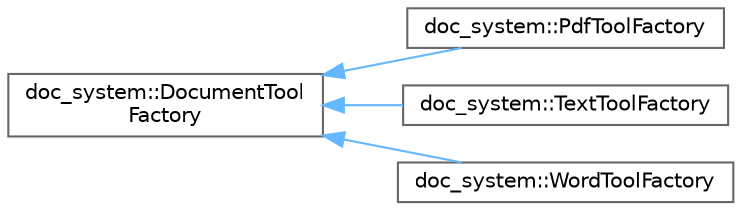 digraph "Graphical Class Hierarchy"
{
 // INTERACTIVE_SVG=YES
 // LATEX_PDF_SIZE
  bgcolor="transparent";
  edge [fontname=Helvetica,fontsize=10,labelfontname=Helvetica,labelfontsize=10];
  node [fontname=Helvetica,fontsize=10,shape=box,height=0.2,width=0.4];
  rankdir="LR";
  Node0 [id="Node000000",label="doc_system::DocumentTool\lFactory",height=0.2,width=0.4,color="grey40", fillcolor="white", style="filled",URL="$classdoc__system_1_1_document_tool_factory.html",tooltip=" "];
  Node0 -> Node1 [id="edge15_Node000000_Node000001",dir="back",color="steelblue1",style="solid",tooltip=" "];
  Node1 [id="Node000001",label="doc_system::PdfToolFactory",height=0.2,width=0.4,color="grey40", fillcolor="white", style="filled",URL="$classdoc__system_1_1_pdf_tool_factory.html",tooltip=" "];
  Node0 -> Node2 [id="edge16_Node000000_Node000002",dir="back",color="steelblue1",style="solid",tooltip=" "];
  Node2 [id="Node000002",label="doc_system::TextToolFactory",height=0.2,width=0.4,color="grey40", fillcolor="white", style="filled",URL="$classdoc__system_1_1_text_tool_factory.html",tooltip=" "];
  Node0 -> Node3 [id="edge17_Node000000_Node000003",dir="back",color="steelblue1",style="solid",tooltip=" "];
  Node3 [id="Node000003",label="doc_system::WordToolFactory",height=0.2,width=0.4,color="grey40", fillcolor="white", style="filled",URL="$classdoc__system_1_1_word_tool_factory.html",tooltip=" "];
}
